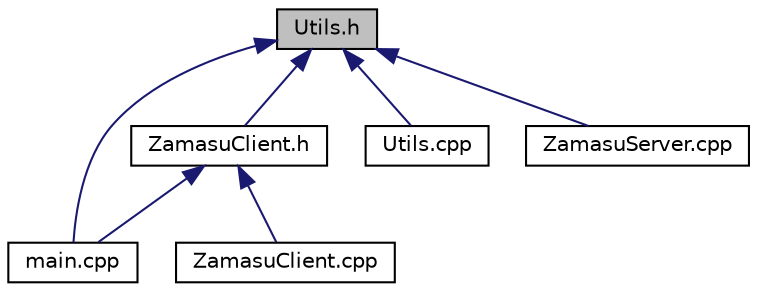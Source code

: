 digraph "Utils.h"
{
  edge [fontname="Helvetica",fontsize="10",labelfontname="Helvetica",labelfontsize="10"];
  node [fontname="Helvetica",fontsize="10",shape=record];
  Node1 [label="Utils.h",height=0.2,width=0.4,color="black", fillcolor="grey75", style="filled", fontcolor="black"];
  Node1 -> Node2 [dir="back",color="midnightblue",fontsize="10",style="solid"];
  Node2 [label="ZamasuClient.h",height=0.2,width=0.4,color="black", fillcolor="white", style="filled",URL="$_zamasu_client_8h.html"];
  Node2 -> Node3 [dir="back",color="midnightblue",fontsize="10",style="solid"];
  Node3 [label="main.cpp",height=0.2,width=0.4,color="black", fillcolor="white", style="filled",URL="$main_8cpp.html"];
  Node2 -> Node4 [dir="back",color="midnightblue",fontsize="10",style="solid"];
  Node4 [label="ZamasuClient.cpp",height=0.2,width=0.4,color="black", fillcolor="white", style="filled",URL="$_zamasu_client_8cpp.html"];
  Node1 -> Node3 [dir="back",color="midnightblue",fontsize="10",style="solid"];
  Node1 -> Node5 [dir="back",color="midnightblue",fontsize="10",style="solid"];
  Node5 [label="Utils.cpp",height=0.2,width=0.4,color="black", fillcolor="white", style="filled",URL="$_utils_8cpp.html"];
  Node1 -> Node6 [dir="back",color="midnightblue",fontsize="10",style="solid"];
  Node6 [label="ZamasuServer.cpp",height=0.2,width=0.4,color="black", fillcolor="white", style="filled",URL="$_zamasu_server_8cpp.html"];
}
